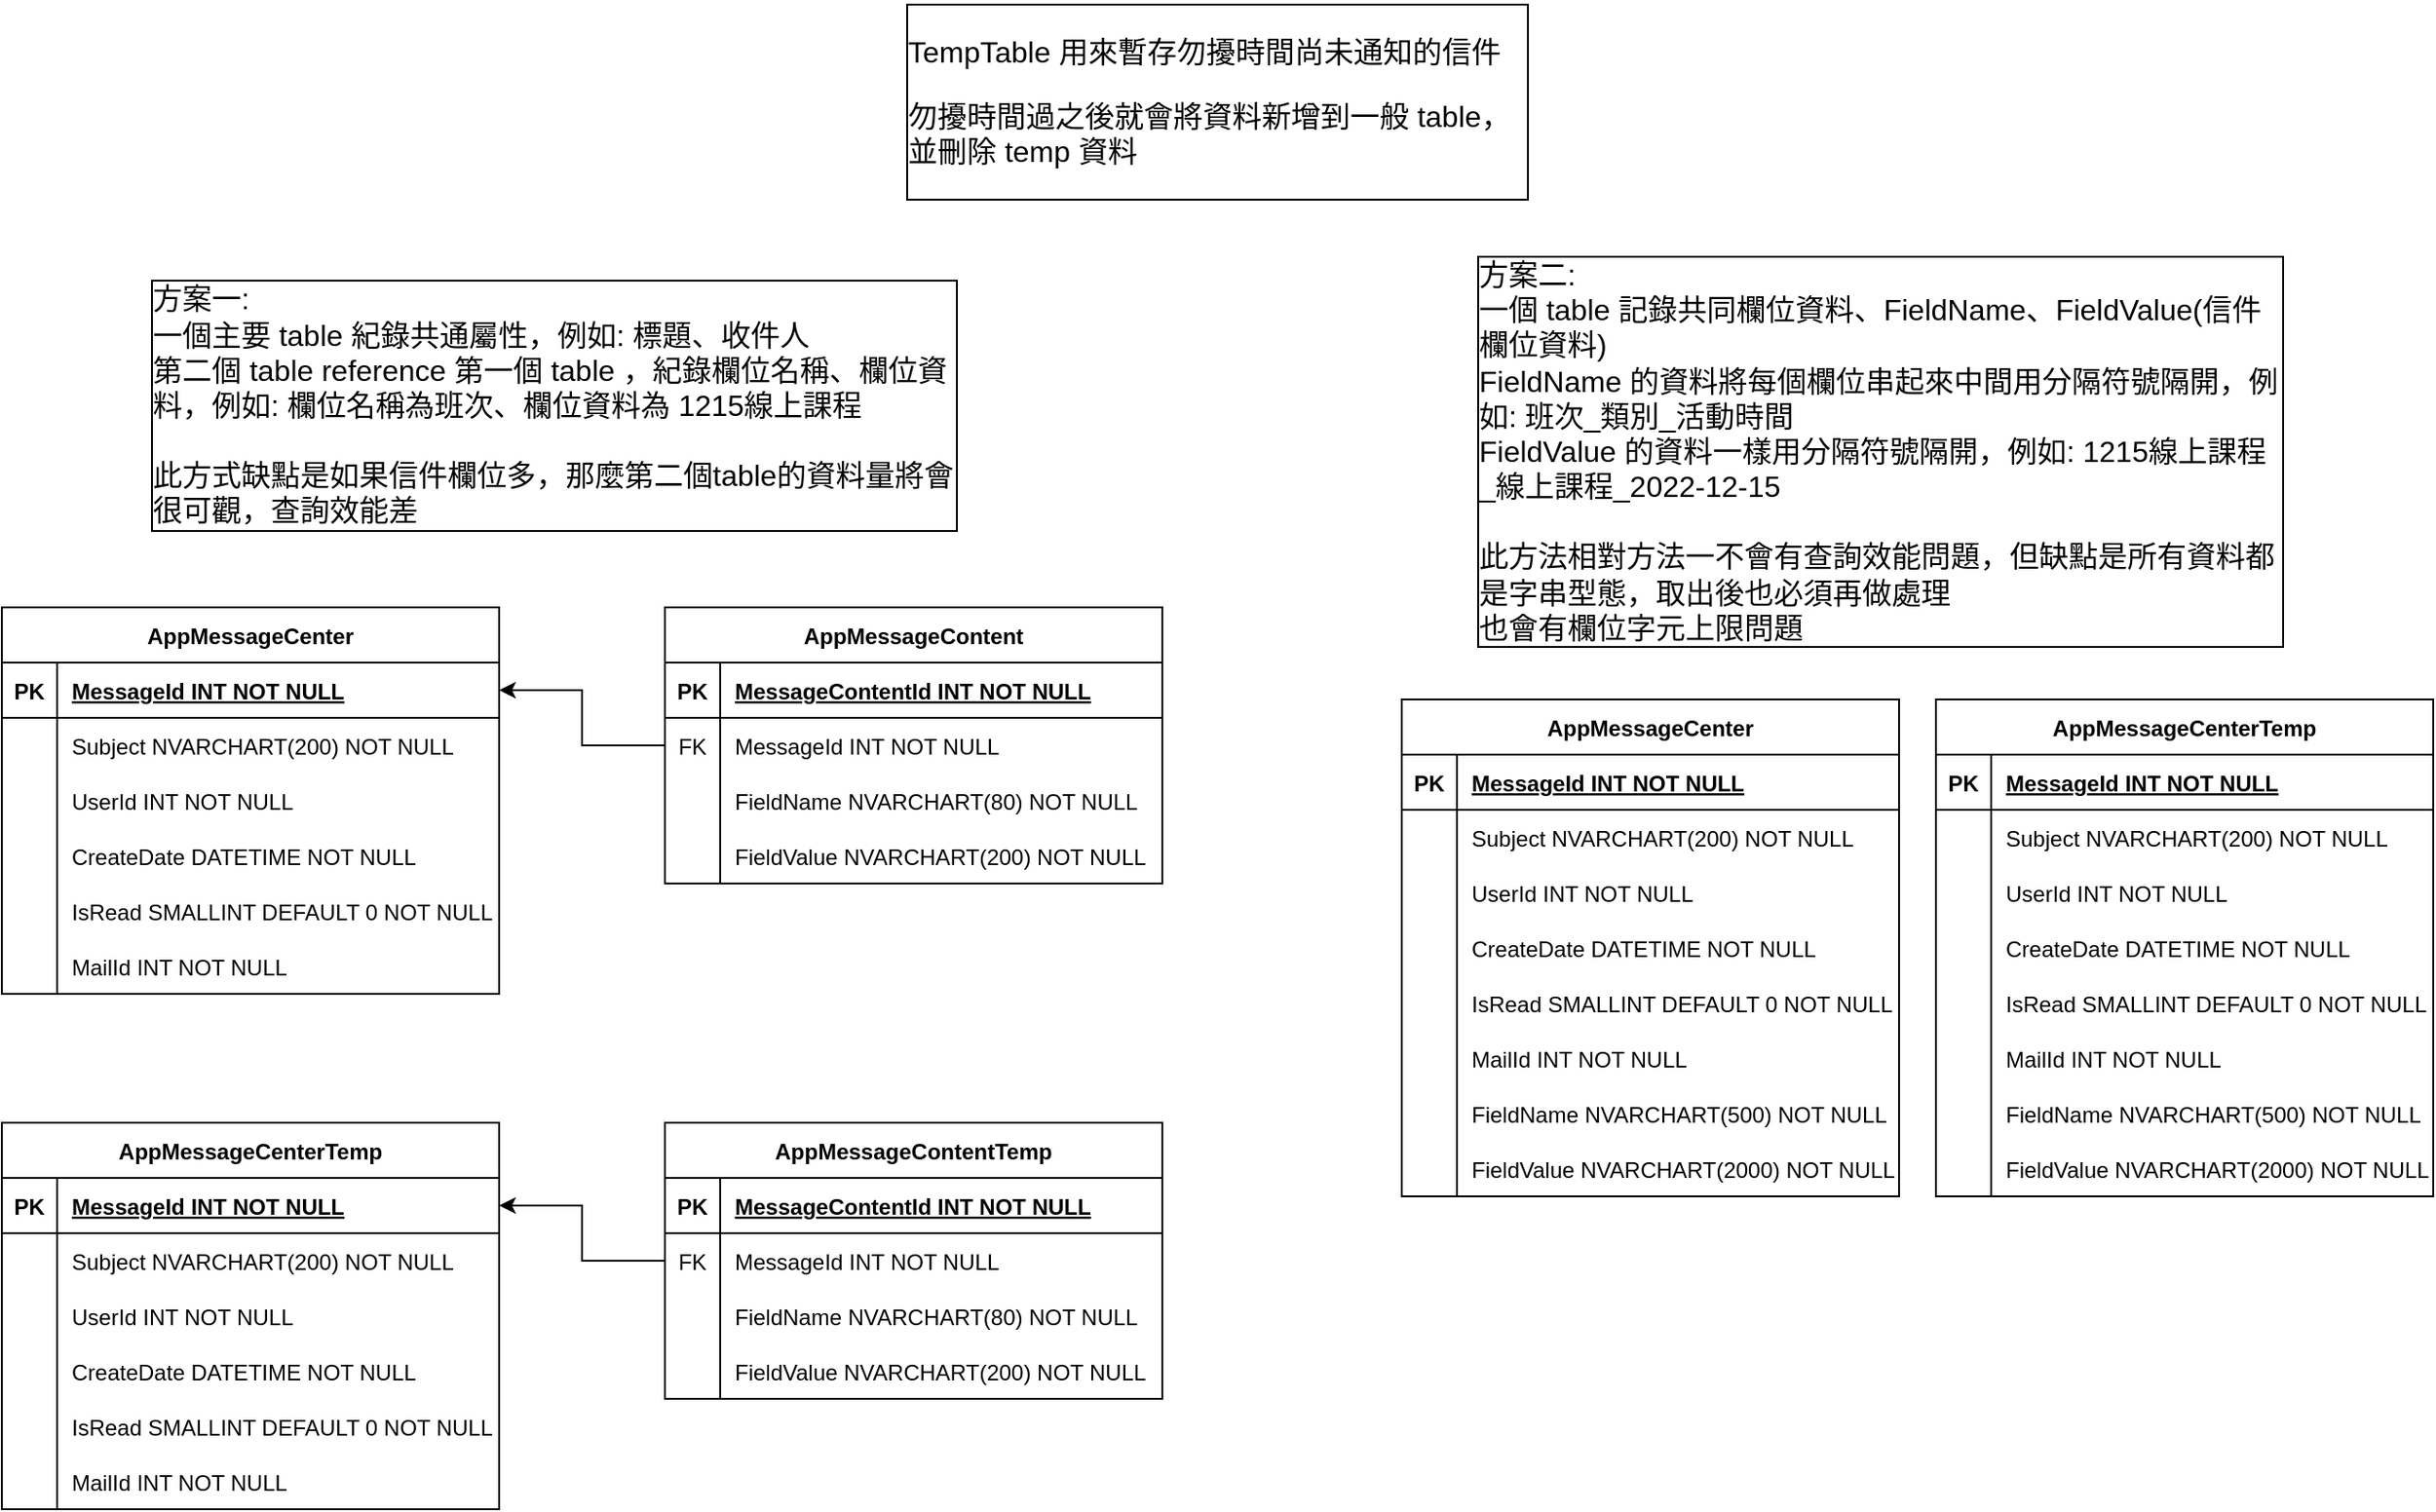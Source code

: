 <mxfile version="20.7.2" type="github">
  <diagram name="Page-1" id="b520641d-4fe3-3701-9064-5fc419738815">
    <mxGraphModel dx="2534" dy="1606" grid="1" gridSize="10" guides="1" tooltips="1" connect="1" arrows="1" fold="1" page="1" pageScale="1" pageWidth="1100" pageHeight="850" background="none" math="0" shadow="0">
      <root>
        <mxCell id="0" />
        <mxCell id="1" parent="0" />
        <mxCell id="dqPTqM8q4xiV5VWM0C39-1" value="AppMessageCenter" style="shape=table;startSize=30;container=1;collapsible=1;childLayout=tableLayout;fixedRows=1;rowLines=0;fontStyle=1;align=center;resizeLast=1;swimlaneLine=1;labelBackgroundColor=default;" vertex="1" parent="1">
          <mxGeometry x="-160" y="220" width="270" height="210" as="geometry">
            <mxRectangle x="120" y="80" width="70" height="30" as="alternateBounds" />
          </mxGeometry>
        </mxCell>
        <mxCell id="dqPTqM8q4xiV5VWM0C39-2" value="" style="shape=tableRow;horizontal=0;startSize=0;swimlaneHead=0;swimlaneBody=0;fillColor=none;collapsible=0;dropTarget=0;points=[[0,0.5],[1,0.5]];portConstraint=eastwest;top=0;left=0;right=0;bottom=1;" vertex="1" parent="dqPTqM8q4xiV5VWM0C39-1">
          <mxGeometry y="30" width="270" height="30" as="geometry" />
        </mxCell>
        <mxCell id="dqPTqM8q4xiV5VWM0C39-3" value="PK" style="shape=partialRectangle;connectable=0;fillColor=none;top=0;left=0;bottom=0;right=0;fontStyle=1;overflow=hidden;" vertex="1" parent="dqPTqM8q4xiV5VWM0C39-2">
          <mxGeometry width="30" height="30" as="geometry">
            <mxRectangle width="30" height="30" as="alternateBounds" />
          </mxGeometry>
        </mxCell>
        <mxCell id="dqPTqM8q4xiV5VWM0C39-4" value="MessageId INT NOT NULL" style="shape=partialRectangle;connectable=0;fillColor=none;top=0;left=0;bottom=0;right=0;align=left;spacingLeft=6;fontStyle=5;overflow=hidden;labelBackgroundColor=none;" vertex="1" parent="dqPTqM8q4xiV5VWM0C39-2">
          <mxGeometry x="30" width="240" height="30" as="geometry">
            <mxRectangle width="240" height="30" as="alternateBounds" />
          </mxGeometry>
        </mxCell>
        <mxCell id="dqPTqM8q4xiV5VWM0C39-5" value="" style="shape=tableRow;horizontal=0;startSize=0;swimlaneHead=0;swimlaneBody=0;fillColor=none;collapsible=0;dropTarget=0;points=[[0,0.5],[1,0.5]];portConstraint=eastwest;top=0;left=0;right=0;bottom=0;" vertex="1" parent="dqPTqM8q4xiV5VWM0C39-1">
          <mxGeometry y="60" width="270" height="30" as="geometry" />
        </mxCell>
        <mxCell id="dqPTqM8q4xiV5VWM0C39-6" value="" style="shape=partialRectangle;connectable=0;fillColor=none;top=0;left=0;bottom=0;right=0;editable=1;overflow=hidden;" vertex="1" parent="dqPTqM8q4xiV5VWM0C39-5">
          <mxGeometry width="30" height="30" as="geometry">
            <mxRectangle width="30" height="30" as="alternateBounds" />
          </mxGeometry>
        </mxCell>
        <mxCell id="dqPTqM8q4xiV5VWM0C39-7" value="Subject NVARCHART(200) NOT NULL" style="shape=partialRectangle;connectable=0;fillColor=none;top=0;left=0;bottom=0;right=0;align=left;spacingLeft=6;overflow=hidden;" vertex="1" parent="dqPTqM8q4xiV5VWM0C39-5">
          <mxGeometry x="30" width="240" height="30" as="geometry">
            <mxRectangle width="240" height="30" as="alternateBounds" />
          </mxGeometry>
        </mxCell>
        <mxCell id="dqPTqM8q4xiV5VWM0C39-36" value="" style="shape=tableRow;horizontal=0;startSize=0;swimlaneHead=0;swimlaneBody=0;fillColor=none;collapsible=0;dropTarget=0;points=[[0,0.5],[1,0.5]];portConstraint=eastwest;top=0;left=0;right=0;bottom=0;strokeColor=default;" vertex="1" parent="dqPTqM8q4xiV5VWM0C39-1">
          <mxGeometry y="90" width="270" height="30" as="geometry" />
        </mxCell>
        <mxCell id="dqPTqM8q4xiV5VWM0C39-37" value="" style="shape=partialRectangle;connectable=0;fillColor=none;top=0;left=0;bottom=0;right=0;editable=1;overflow=hidden;strokeColor=default;" vertex="1" parent="dqPTqM8q4xiV5VWM0C39-36">
          <mxGeometry width="30" height="30" as="geometry">
            <mxRectangle width="30" height="30" as="alternateBounds" />
          </mxGeometry>
        </mxCell>
        <mxCell id="dqPTqM8q4xiV5VWM0C39-38" value="UserId INT NOT NULL" style="shape=partialRectangle;connectable=0;fillColor=none;top=0;left=0;bottom=0;right=0;align=left;spacingLeft=6;overflow=hidden;strokeColor=default;" vertex="1" parent="dqPTqM8q4xiV5VWM0C39-36">
          <mxGeometry x="30" width="240" height="30" as="geometry">
            <mxRectangle width="240" height="30" as="alternateBounds" />
          </mxGeometry>
        </mxCell>
        <mxCell id="dqPTqM8q4xiV5VWM0C39-8" value="" style="shape=tableRow;horizontal=0;startSize=0;swimlaneHead=0;swimlaneBody=0;fillColor=none;collapsible=0;dropTarget=0;points=[[0,0.5],[1,0.5]];portConstraint=eastwest;top=0;left=0;right=0;bottom=0;" vertex="1" parent="dqPTqM8q4xiV5VWM0C39-1">
          <mxGeometry y="120" width="270" height="30" as="geometry" />
        </mxCell>
        <mxCell id="dqPTqM8q4xiV5VWM0C39-9" value="" style="shape=partialRectangle;connectable=0;fillColor=none;top=0;left=0;bottom=0;right=0;editable=1;overflow=hidden;" vertex="1" parent="dqPTqM8q4xiV5VWM0C39-8">
          <mxGeometry width="30" height="30" as="geometry">
            <mxRectangle width="30" height="30" as="alternateBounds" />
          </mxGeometry>
        </mxCell>
        <mxCell id="dqPTqM8q4xiV5VWM0C39-10" value="CreateDate DATETIME NOT NULL" style="shape=partialRectangle;connectable=0;fillColor=none;top=0;left=0;bottom=0;right=0;align=left;spacingLeft=6;overflow=hidden;" vertex="1" parent="dqPTqM8q4xiV5VWM0C39-8">
          <mxGeometry x="30" width="240" height="30" as="geometry">
            <mxRectangle width="240" height="30" as="alternateBounds" />
          </mxGeometry>
        </mxCell>
        <mxCell id="dqPTqM8q4xiV5VWM0C39-11" value="" style="shape=tableRow;horizontal=0;startSize=0;swimlaneHead=0;swimlaneBody=0;fillColor=none;collapsible=0;dropTarget=0;points=[[0,0.5],[1,0.5]];portConstraint=eastwest;top=0;left=0;right=0;bottom=0;" vertex="1" parent="dqPTqM8q4xiV5VWM0C39-1">
          <mxGeometry y="150" width="270" height="30" as="geometry" />
        </mxCell>
        <mxCell id="dqPTqM8q4xiV5VWM0C39-12" value="" style="shape=partialRectangle;connectable=0;fillColor=none;top=0;left=0;bottom=0;right=0;editable=1;overflow=hidden;" vertex="1" parent="dqPTqM8q4xiV5VWM0C39-11">
          <mxGeometry width="30" height="30" as="geometry">
            <mxRectangle width="30" height="30" as="alternateBounds" />
          </mxGeometry>
        </mxCell>
        <mxCell id="dqPTqM8q4xiV5VWM0C39-13" value="IsRead SMALLINT DEFAULT 0 NOT NULL" style="shape=partialRectangle;connectable=0;fillColor=none;top=0;left=0;bottom=0;right=0;align=left;spacingLeft=6;overflow=hidden;strokeColor=default;" vertex="1" parent="dqPTqM8q4xiV5VWM0C39-11">
          <mxGeometry x="30" width="240" height="30" as="geometry">
            <mxRectangle width="240" height="30" as="alternateBounds" />
          </mxGeometry>
        </mxCell>
        <mxCell id="dqPTqM8q4xiV5VWM0C39-52" value="" style="shape=tableRow;horizontal=0;startSize=0;swimlaneHead=0;swimlaneBody=0;fillColor=none;collapsible=0;dropTarget=0;points=[[0,0.5],[1,0.5]];portConstraint=eastwest;top=0;left=0;right=0;bottom=0;strokeColor=default;" vertex="1" parent="dqPTqM8q4xiV5VWM0C39-1">
          <mxGeometry y="180" width="270" height="30" as="geometry" />
        </mxCell>
        <mxCell id="dqPTqM8q4xiV5VWM0C39-53" value="" style="shape=partialRectangle;connectable=0;fillColor=none;top=0;left=0;bottom=0;right=0;editable=1;overflow=hidden;strokeColor=default;" vertex="1" parent="dqPTqM8q4xiV5VWM0C39-52">
          <mxGeometry width="30" height="30" as="geometry">
            <mxRectangle width="30" height="30" as="alternateBounds" />
          </mxGeometry>
        </mxCell>
        <mxCell id="dqPTqM8q4xiV5VWM0C39-54" value="MailId INT NOT NULL" style="shape=partialRectangle;connectable=0;fillColor=none;top=0;left=0;bottom=0;right=0;align=left;spacingLeft=6;overflow=hidden;strokeColor=default;" vertex="1" parent="dqPTqM8q4xiV5VWM0C39-52">
          <mxGeometry x="30" width="240" height="30" as="geometry">
            <mxRectangle width="240" height="30" as="alternateBounds" />
          </mxGeometry>
        </mxCell>
        <mxCell id="dqPTqM8q4xiV5VWM0C39-14" value="AppMessageContent" style="shape=table;startSize=30;container=1;collapsible=1;childLayout=tableLayout;fixedRows=1;rowLines=0;fontStyle=1;align=center;resizeLast=1;" vertex="1" parent="1">
          <mxGeometry x="200" y="220" width="270" height="150" as="geometry">
            <mxRectangle x="120" y="80" width="70" height="30" as="alternateBounds" />
          </mxGeometry>
        </mxCell>
        <mxCell id="dqPTqM8q4xiV5VWM0C39-15" value="" style="shape=tableRow;horizontal=0;startSize=0;swimlaneHead=0;swimlaneBody=0;fillColor=none;collapsible=0;dropTarget=0;points=[[0,0.5],[1,0.5]];portConstraint=eastwest;top=0;left=0;right=0;bottom=1;" vertex="1" parent="dqPTqM8q4xiV5VWM0C39-14">
          <mxGeometry y="30" width="270" height="30" as="geometry" />
        </mxCell>
        <mxCell id="dqPTqM8q4xiV5VWM0C39-16" value="PK" style="shape=partialRectangle;connectable=0;fillColor=none;top=0;left=0;bottom=0;right=0;fontStyle=1;overflow=hidden;" vertex="1" parent="dqPTqM8q4xiV5VWM0C39-15">
          <mxGeometry width="30" height="30" as="geometry">
            <mxRectangle width="30" height="30" as="alternateBounds" />
          </mxGeometry>
        </mxCell>
        <mxCell id="dqPTqM8q4xiV5VWM0C39-17" value="MessageContentId INT NOT NULL" style="shape=partialRectangle;connectable=0;fillColor=none;top=0;left=0;bottom=0;right=0;align=left;spacingLeft=6;fontStyle=5;overflow=hidden;" vertex="1" parent="dqPTqM8q4xiV5VWM0C39-15">
          <mxGeometry x="30" width="240" height="30" as="geometry">
            <mxRectangle width="240" height="30" as="alternateBounds" />
          </mxGeometry>
        </mxCell>
        <mxCell id="dqPTqM8q4xiV5VWM0C39-18" value="" style="shape=tableRow;horizontal=0;startSize=0;swimlaneHead=0;swimlaneBody=0;fillColor=none;collapsible=0;dropTarget=0;points=[[0,0.5],[1,0.5]];portConstraint=eastwest;top=0;left=0;right=0;bottom=0;" vertex="1" parent="dqPTqM8q4xiV5VWM0C39-14">
          <mxGeometry y="60" width="270" height="30" as="geometry" />
        </mxCell>
        <mxCell id="dqPTqM8q4xiV5VWM0C39-19" value="FK" style="shape=partialRectangle;connectable=0;fillColor=none;top=0;left=0;bottom=0;right=0;editable=1;overflow=hidden;" vertex="1" parent="dqPTqM8q4xiV5VWM0C39-18">
          <mxGeometry width="30" height="30" as="geometry">
            <mxRectangle width="30" height="30" as="alternateBounds" />
          </mxGeometry>
        </mxCell>
        <mxCell id="dqPTqM8q4xiV5VWM0C39-20" value="MessageId INT NOT NULL" style="shape=partialRectangle;connectable=0;fillColor=none;top=0;left=0;bottom=0;right=0;align=left;spacingLeft=6;overflow=hidden;" vertex="1" parent="dqPTqM8q4xiV5VWM0C39-18">
          <mxGeometry x="30" width="240" height="30" as="geometry">
            <mxRectangle width="240" height="30" as="alternateBounds" />
          </mxGeometry>
        </mxCell>
        <mxCell id="dqPTqM8q4xiV5VWM0C39-21" value="" style="shape=tableRow;horizontal=0;startSize=0;swimlaneHead=0;swimlaneBody=0;fillColor=none;collapsible=0;dropTarget=0;points=[[0,0.5],[1,0.5]];portConstraint=eastwest;top=0;left=0;right=0;bottom=0;" vertex="1" parent="dqPTqM8q4xiV5VWM0C39-14">
          <mxGeometry y="90" width="270" height="30" as="geometry" />
        </mxCell>
        <mxCell id="dqPTqM8q4xiV5VWM0C39-22" value="" style="shape=partialRectangle;connectable=0;fillColor=none;top=0;left=0;bottom=0;right=0;editable=1;overflow=hidden;" vertex="1" parent="dqPTqM8q4xiV5VWM0C39-21">
          <mxGeometry width="30" height="30" as="geometry">
            <mxRectangle width="30" height="30" as="alternateBounds" />
          </mxGeometry>
        </mxCell>
        <mxCell id="dqPTqM8q4xiV5VWM0C39-23" value="FieldName NVARCHART(80) NOT NULL" style="shape=partialRectangle;connectable=0;fillColor=none;top=0;left=0;bottom=0;right=0;align=left;spacingLeft=6;overflow=hidden;" vertex="1" parent="dqPTqM8q4xiV5VWM0C39-21">
          <mxGeometry x="30" width="240" height="30" as="geometry">
            <mxRectangle width="240" height="30" as="alternateBounds" />
          </mxGeometry>
        </mxCell>
        <mxCell id="dqPTqM8q4xiV5VWM0C39-24" value="" style="shape=tableRow;horizontal=0;startSize=0;swimlaneHead=0;swimlaneBody=0;fillColor=none;collapsible=0;dropTarget=0;points=[[0,0.5],[1,0.5]];portConstraint=eastwest;top=0;left=0;right=0;bottom=0;" vertex="1" parent="dqPTqM8q4xiV5VWM0C39-14">
          <mxGeometry y="120" width="270" height="30" as="geometry" />
        </mxCell>
        <mxCell id="dqPTqM8q4xiV5VWM0C39-25" value="" style="shape=partialRectangle;connectable=0;fillColor=none;top=0;left=0;bottom=0;right=0;editable=1;overflow=hidden;" vertex="1" parent="dqPTqM8q4xiV5VWM0C39-24">
          <mxGeometry width="30" height="30" as="geometry">
            <mxRectangle width="30" height="30" as="alternateBounds" />
          </mxGeometry>
        </mxCell>
        <mxCell id="dqPTqM8q4xiV5VWM0C39-26" value="FieldValue NVARCHART(200) NOT NULL" style="shape=partialRectangle;connectable=0;fillColor=none;top=0;left=0;bottom=0;right=0;align=left;spacingLeft=6;overflow=hidden;" vertex="1" parent="dqPTqM8q4xiV5VWM0C39-24">
          <mxGeometry x="30" width="240" height="30" as="geometry">
            <mxRectangle width="240" height="30" as="alternateBounds" />
          </mxGeometry>
        </mxCell>
        <mxCell id="dqPTqM8q4xiV5VWM0C39-43" style="edgeStyle=orthogonalEdgeStyle;rounded=0;orthogonalLoop=1;jettySize=auto;html=1;exitX=0;exitY=0.5;exitDx=0;exitDy=0;entryX=1;entryY=0.5;entryDx=0;entryDy=0;" edge="1" parent="1" source="dqPTqM8q4xiV5VWM0C39-18" target="dqPTqM8q4xiV5VWM0C39-2">
          <mxGeometry relative="1" as="geometry" />
        </mxCell>
        <mxCell id="dqPTqM8q4xiV5VWM0C39-55" value="&lt;div style=&quot;text-align: left;&quot;&gt;&lt;span style=&quot;font-size: 16px;&quot;&gt;方案一:&amp;nbsp;&lt;/span&gt;&lt;/div&gt;&lt;font style=&quot;font-size: 16px;&quot;&gt;&lt;div style=&quot;text-align: left;&quot;&gt;&lt;span style=&quot;&quot;&gt;一個主要 table 紀錄共通屬性，例如: 標題、收件人&lt;/span&gt;&lt;/div&gt;&lt;div style=&quot;text-align: left;&quot;&gt;&lt;span style=&quot;&quot;&gt;第二個 table reference 第一個 table ，紀錄欄位名稱、欄位資料，例如: 欄位名稱為班次、欄位資料為 1215線上課程&lt;br&gt;&lt;br&gt;&lt;/span&gt;&lt;/div&gt;&lt;div style=&quot;text-align: left;&quot;&gt;&lt;span style=&quot;&quot;&gt;此方式缺點是如果信件欄位多，那麼第二個table的資料量將會很可觀，查詢效能差&lt;br&gt;&lt;/span&gt;&lt;/div&gt;&lt;/font&gt;" style="text;html=1;strokeColor=none;fillColor=none;align=center;verticalAlign=middle;whiteSpace=wrap;rounded=0;labelBackgroundColor=default;labelBorderColor=default;spacingLeft=0;" vertex="1" parent="1">
          <mxGeometry x="-80" y="40" width="440" height="140" as="geometry" />
        </mxCell>
        <mxCell id="dqPTqM8q4xiV5VWM0C39-56" value="&lt;div style=&quot;text-align: left;&quot;&gt;&lt;span style=&quot;font-size: 16px;&quot;&gt;方案二:&amp;nbsp;&lt;/span&gt;&lt;/div&gt;&lt;font style=&quot;font-size: 16px;&quot;&gt;&lt;div style=&quot;text-align: left;&quot;&gt;&lt;span style=&quot;&quot;&gt;一個 table 記錄共同欄位資料、FieldName、&lt;/span&gt;FieldValue&lt;span style=&quot;&quot;&gt;(信件欄位資料)&lt;br&gt;&lt;/span&gt;&lt;/div&gt;&lt;div style=&quot;text-align: left;&quot;&gt;FieldName 的資料將每個欄位串起來中間用分隔符號隔開，例如: 班次_類別_活動時間&lt;/div&gt;&lt;div style=&quot;text-align: left;&quot;&gt;FieldValue 的資料一樣用分隔符號隔開，例如: 1215線上課程_線上課程_2022-12-15&lt;br&gt;&lt;/div&gt;&lt;div style=&quot;text-align: left;&quot;&gt;&lt;br&gt;此方法相對方法一不會有查詢效能問題，但缺點是所有資料都是字串型態，取出後也必須再做處理&lt;br&gt;也會有欄位字元上限問題&lt;/div&gt;&lt;/font&gt;" style="text;html=1;strokeColor=none;fillColor=none;align=center;verticalAlign=middle;whiteSpace=wrap;rounded=0;labelBackgroundColor=default;labelBorderColor=default;spacingLeft=0;" vertex="1" parent="1">
          <mxGeometry x="640" y="40" width="440" height="190" as="geometry" />
        </mxCell>
        <mxCell id="dqPTqM8q4xiV5VWM0C39-143" value="&lt;div style=&quot;text-align: left; font-size: 16px;&quot;&gt;&lt;p&gt;TempTable 用來暫存勿擾時間尚未通知的信件&lt;/p&gt;&lt;p&gt;勿擾時間過之後就會將資料新增到一般 table，並刪除 temp 資料&lt;/p&gt;&lt;/div&gt;" style="text;html=1;strokeColor=none;fillColor=none;align=center;verticalAlign=middle;whiteSpace=wrap;rounded=0;labelBackgroundColor=default;labelBorderColor=default;spacingLeft=0;" vertex="1" parent="1">
          <mxGeometry x="330" y="-110" width="340" height="110" as="geometry" />
        </mxCell>
        <mxCell id="dqPTqM8q4xiV5VWM0C39-202" value="AppMessageCenterTemp" style="shape=table;startSize=30;container=1;collapsible=1;childLayout=tableLayout;fixedRows=1;rowLines=0;fontStyle=1;align=center;resizeLast=1;swimlaneLine=1;labelBackgroundColor=default;" vertex="1" parent="1">
          <mxGeometry x="-160" y="500" width="270" height="210" as="geometry">
            <mxRectangle x="120" y="80" width="70" height="30" as="alternateBounds" />
          </mxGeometry>
        </mxCell>
        <mxCell id="dqPTqM8q4xiV5VWM0C39-203" value="" style="shape=tableRow;horizontal=0;startSize=0;swimlaneHead=0;swimlaneBody=0;fillColor=none;collapsible=0;dropTarget=0;points=[[0,0.5],[1,0.5]];portConstraint=eastwest;top=0;left=0;right=0;bottom=1;" vertex="1" parent="dqPTqM8q4xiV5VWM0C39-202">
          <mxGeometry y="30" width="270" height="30" as="geometry" />
        </mxCell>
        <mxCell id="dqPTqM8q4xiV5VWM0C39-204" value="PK" style="shape=partialRectangle;connectable=0;fillColor=none;top=0;left=0;bottom=0;right=0;fontStyle=1;overflow=hidden;" vertex="1" parent="dqPTqM8q4xiV5VWM0C39-203">
          <mxGeometry width="30" height="30" as="geometry">
            <mxRectangle width="30" height="30" as="alternateBounds" />
          </mxGeometry>
        </mxCell>
        <mxCell id="dqPTqM8q4xiV5VWM0C39-205" value="MessageId INT NOT NULL" style="shape=partialRectangle;connectable=0;fillColor=none;top=0;left=0;bottom=0;right=0;align=left;spacingLeft=6;fontStyle=5;overflow=hidden;labelBackgroundColor=none;" vertex="1" parent="dqPTqM8q4xiV5VWM0C39-203">
          <mxGeometry x="30" width="240" height="30" as="geometry">
            <mxRectangle width="240" height="30" as="alternateBounds" />
          </mxGeometry>
        </mxCell>
        <mxCell id="dqPTqM8q4xiV5VWM0C39-206" value="" style="shape=tableRow;horizontal=0;startSize=0;swimlaneHead=0;swimlaneBody=0;fillColor=none;collapsible=0;dropTarget=0;points=[[0,0.5],[1,0.5]];portConstraint=eastwest;top=0;left=0;right=0;bottom=0;" vertex="1" parent="dqPTqM8q4xiV5VWM0C39-202">
          <mxGeometry y="60" width="270" height="30" as="geometry" />
        </mxCell>
        <mxCell id="dqPTqM8q4xiV5VWM0C39-207" value="" style="shape=partialRectangle;connectable=0;fillColor=none;top=0;left=0;bottom=0;right=0;editable=1;overflow=hidden;" vertex="1" parent="dqPTqM8q4xiV5VWM0C39-206">
          <mxGeometry width="30" height="30" as="geometry">
            <mxRectangle width="30" height="30" as="alternateBounds" />
          </mxGeometry>
        </mxCell>
        <mxCell id="dqPTqM8q4xiV5VWM0C39-208" value="Subject NVARCHART(200) NOT NULL" style="shape=partialRectangle;connectable=0;fillColor=none;top=0;left=0;bottom=0;right=0;align=left;spacingLeft=6;overflow=hidden;" vertex="1" parent="dqPTqM8q4xiV5VWM0C39-206">
          <mxGeometry x="30" width="240" height="30" as="geometry">
            <mxRectangle width="240" height="30" as="alternateBounds" />
          </mxGeometry>
        </mxCell>
        <mxCell id="dqPTqM8q4xiV5VWM0C39-209" value="" style="shape=tableRow;horizontal=0;startSize=0;swimlaneHead=0;swimlaneBody=0;fillColor=none;collapsible=0;dropTarget=0;points=[[0,0.5],[1,0.5]];portConstraint=eastwest;top=0;left=0;right=0;bottom=0;strokeColor=default;" vertex="1" parent="dqPTqM8q4xiV5VWM0C39-202">
          <mxGeometry y="90" width="270" height="30" as="geometry" />
        </mxCell>
        <mxCell id="dqPTqM8q4xiV5VWM0C39-210" value="" style="shape=partialRectangle;connectable=0;fillColor=none;top=0;left=0;bottom=0;right=0;editable=1;overflow=hidden;strokeColor=default;" vertex="1" parent="dqPTqM8q4xiV5VWM0C39-209">
          <mxGeometry width="30" height="30" as="geometry">
            <mxRectangle width="30" height="30" as="alternateBounds" />
          </mxGeometry>
        </mxCell>
        <mxCell id="dqPTqM8q4xiV5VWM0C39-211" value="UserId INT NOT NULL" style="shape=partialRectangle;connectable=0;fillColor=none;top=0;left=0;bottom=0;right=0;align=left;spacingLeft=6;overflow=hidden;strokeColor=default;" vertex="1" parent="dqPTqM8q4xiV5VWM0C39-209">
          <mxGeometry x="30" width="240" height="30" as="geometry">
            <mxRectangle width="240" height="30" as="alternateBounds" />
          </mxGeometry>
        </mxCell>
        <mxCell id="dqPTqM8q4xiV5VWM0C39-212" value="" style="shape=tableRow;horizontal=0;startSize=0;swimlaneHead=0;swimlaneBody=0;fillColor=none;collapsible=0;dropTarget=0;points=[[0,0.5],[1,0.5]];portConstraint=eastwest;top=0;left=0;right=0;bottom=0;" vertex="1" parent="dqPTqM8q4xiV5VWM0C39-202">
          <mxGeometry y="120" width="270" height="30" as="geometry" />
        </mxCell>
        <mxCell id="dqPTqM8q4xiV5VWM0C39-213" value="" style="shape=partialRectangle;connectable=0;fillColor=none;top=0;left=0;bottom=0;right=0;editable=1;overflow=hidden;" vertex="1" parent="dqPTqM8q4xiV5VWM0C39-212">
          <mxGeometry width="30" height="30" as="geometry">
            <mxRectangle width="30" height="30" as="alternateBounds" />
          </mxGeometry>
        </mxCell>
        <mxCell id="dqPTqM8q4xiV5VWM0C39-214" value="CreateDate DATETIME NOT NULL" style="shape=partialRectangle;connectable=0;fillColor=none;top=0;left=0;bottom=0;right=0;align=left;spacingLeft=6;overflow=hidden;" vertex="1" parent="dqPTqM8q4xiV5VWM0C39-212">
          <mxGeometry x="30" width="240" height="30" as="geometry">
            <mxRectangle width="240" height="30" as="alternateBounds" />
          </mxGeometry>
        </mxCell>
        <mxCell id="dqPTqM8q4xiV5VWM0C39-215" value="" style="shape=tableRow;horizontal=0;startSize=0;swimlaneHead=0;swimlaneBody=0;fillColor=none;collapsible=0;dropTarget=0;points=[[0,0.5],[1,0.5]];portConstraint=eastwest;top=0;left=0;right=0;bottom=0;" vertex="1" parent="dqPTqM8q4xiV5VWM0C39-202">
          <mxGeometry y="150" width="270" height="30" as="geometry" />
        </mxCell>
        <mxCell id="dqPTqM8q4xiV5VWM0C39-216" value="" style="shape=partialRectangle;connectable=0;fillColor=none;top=0;left=0;bottom=0;right=0;editable=1;overflow=hidden;" vertex="1" parent="dqPTqM8q4xiV5VWM0C39-215">
          <mxGeometry width="30" height="30" as="geometry">
            <mxRectangle width="30" height="30" as="alternateBounds" />
          </mxGeometry>
        </mxCell>
        <mxCell id="dqPTqM8q4xiV5VWM0C39-217" value="IsRead SMALLINT DEFAULT 0 NOT NULL" style="shape=partialRectangle;connectable=0;fillColor=none;top=0;left=0;bottom=0;right=0;align=left;spacingLeft=6;overflow=hidden;strokeColor=default;" vertex="1" parent="dqPTqM8q4xiV5VWM0C39-215">
          <mxGeometry x="30" width="240" height="30" as="geometry">
            <mxRectangle width="240" height="30" as="alternateBounds" />
          </mxGeometry>
        </mxCell>
        <mxCell id="dqPTqM8q4xiV5VWM0C39-218" value="" style="shape=tableRow;horizontal=0;startSize=0;swimlaneHead=0;swimlaneBody=0;fillColor=none;collapsible=0;dropTarget=0;points=[[0,0.5],[1,0.5]];portConstraint=eastwest;top=0;left=0;right=0;bottom=0;strokeColor=default;" vertex="1" parent="dqPTqM8q4xiV5VWM0C39-202">
          <mxGeometry y="180" width="270" height="30" as="geometry" />
        </mxCell>
        <mxCell id="dqPTqM8q4xiV5VWM0C39-219" value="" style="shape=partialRectangle;connectable=0;fillColor=none;top=0;left=0;bottom=0;right=0;editable=1;overflow=hidden;strokeColor=default;" vertex="1" parent="dqPTqM8q4xiV5VWM0C39-218">
          <mxGeometry width="30" height="30" as="geometry">
            <mxRectangle width="30" height="30" as="alternateBounds" />
          </mxGeometry>
        </mxCell>
        <mxCell id="dqPTqM8q4xiV5VWM0C39-220" value="MailId INT NOT NULL" style="shape=partialRectangle;connectable=0;fillColor=none;top=0;left=0;bottom=0;right=0;align=left;spacingLeft=6;overflow=hidden;strokeColor=default;" vertex="1" parent="dqPTqM8q4xiV5VWM0C39-218">
          <mxGeometry x="30" width="240" height="30" as="geometry">
            <mxRectangle width="240" height="30" as="alternateBounds" />
          </mxGeometry>
        </mxCell>
        <mxCell id="dqPTqM8q4xiV5VWM0C39-221" value="AppMessageContentTemp" style="shape=table;startSize=30;container=1;collapsible=1;childLayout=tableLayout;fixedRows=1;rowLines=0;fontStyle=1;align=center;resizeLast=1;" vertex="1" parent="1">
          <mxGeometry x="200" y="500" width="270" height="150" as="geometry">
            <mxRectangle x="120" y="80" width="70" height="30" as="alternateBounds" />
          </mxGeometry>
        </mxCell>
        <mxCell id="dqPTqM8q4xiV5VWM0C39-222" value="" style="shape=tableRow;horizontal=0;startSize=0;swimlaneHead=0;swimlaneBody=0;fillColor=none;collapsible=0;dropTarget=0;points=[[0,0.5],[1,0.5]];portConstraint=eastwest;top=0;left=0;right=0;bottom=1;" vertex="1" parent="dqPTqM8q4xiV5VWM0C39-221">
          <mxGeometry y="30" width="270" height="30" as="geometry" />
        </mxCell>
        <mxCell id="dqPTqM8q4xiV5VWM0C39-223" value="PK" style="shape=partialRectangle;connectable=0;fillColor=none;top=0;left=0;bottom=0;right=0;fontStyle=1;overflow=hidden;" vertex="1" parent="dqPTqM8q4xiV5VWM0C39-222">
          <mxGeometry width="30" height="30" as="geometry">
            <mxRectangle width="30" height="30" as="alternateBounds" />
          </mxGeometry>
        </mxCell>
        <mxCell id="dqPTqM8q4xiV5VWM0C39-224" value="MessageContentId INT NOT NULL" style="shape=partialRectangle;connectable=0;fillColor=none;top=0;left=0;bottom=0;right=0;align=left;spacingLeft=6;fontStyle=5;overflow=hidden;" vertex="1" parent="dqPTqM8q4xiV5VWM0C39-222">
          <mxGeometry x="30" width="240" height="30" as="geometry">
            <mxRectangle width="240" height="30" as="alternateBounds" />
          </mxGeometry>
        </mxCell>
        <mxCell id="dqPTqM8q4xiV5VWM0C39-225" value="" style="shape=tableRow;horizontal=0;startSize=0;swimlaneHead=0;swimlaneBody=0;fillColor=none;collapsible=0;dropTarget=0;points=[[0,0.5],[1,0.5]];portConstraint=eastwest;top=0;left=0;right=0;bottom=0;" vertex="1" parent="dqPTqM8q4xiV5VWM0C39-221">
          <mxGeometry y="60" width="270" height="30" as="geometry" />
        </mxCell>
        <mxCell id="dqPTqM8q4xiV5VWM0C39-226" value="FK" style="shape=partialRectangle;connectable=0;fillColor=none;top=0;left=0;bottom=0;right=0;editable=1;overflow=hidden;" vertex="1" parent="dqPTqM8q4xiV5VWM0C39-225">
          <mxGeometry width="30" height="30" as="geometry">
            <mxRectangle width="30" height="30" as="alternateBounds" />
          </mxGeometry>
        </mxCell>
        <mxCell id="dqPTqM8q4xiV5VWM0C39-227" value="MessageId INT NOT NULL" style="shape=partialRectangle;connectable=0;fillColor=none;top=0;left=0;bottom=0;right=0;align=left;spacingLeft=6;overflow=hidden;" vertex="1" parent="dqPTqM8q4xiV5VWM0C39-225">
          <mxGeometry x="30" width="240" height="30" as="geometry">
            <mxRectangle width="240" height="30" as="alternateBounds" />
          </mxGeometry>
        </mxCell>
        <mxCell id="dqPTqM8q4xiV5VWM0C39-228" value="" style="shape=tableRow;horizontal=0;startSize=0;swimlaneHead=0;swimlaneBody=0;fillColor=none;collapsible=0;dropTarget=0;points=[[0,0.5],[1,0.5]];portConstraint=eastwest;top=0;left=0;right=0;bottom=0;" vertex="1" parent="dqPTqM8q4xiV5VWM0C39-221">
          <mxGeometry y="90" width="270" height="30" as="geometry" />
        </mxCell>
        <mxCell id="dqPTqM8q4xiV5VWM0C39-229" value="" style="shape=partialRectangle;connectable=0;fillColor=none;top=0;left=0;bottom=0;right=0;editable=1;overflow=hidden;" vertex="1" parent="dqPTqM8q4xiV5VWM0C39-228">
          <mxGeometry width="30" height="30" as="geometry">
            <mxRectangle width="30" height="30" as="alternateBounds" />
          </mxGeometry>
        </mxCell>
        <mxCell id="dqPTqM8q4xiV5VWM0C39-230" value="FieldName NVARCHART(80) NOT NULL" style="shape=partialRectangle;connectable=0;fillColor=none;top=0;left=0;bottom=0;right=0;align=left;spacingLeft=6;overflow=hidden;" vertex="1" parent="dqPTqM8q4xiV5VWM0C39-228">
          <mxGeometry x="30" width="240" height="30" as="geometry">
            <mxRectangle width="240" height="30" as="alternateBounds" />
          </mxGeometry>
        </mxCell>
        <mxCell id="dqPTqM8q4xiV5VWM0C39-231" value="" style="shape=tableRow;horizontal=0;startSize=0;swimlaneHead=0;swimlaneBody=0;fillColor=none;collapsible=0;dropTarget=0;points=[[0,0.5],[1,0.5]];portConstraint=eastwest;top=0;left=0;right=0;bottom=0;" vertex="1" parent="dqPTqM8q4xiV5VWM0C39-221">
          <mxGeometry y="120" width="270" height="30" as="geometry" />
        </mxCell>
        <mxCell id="dqPTqM8q4xiV5VWM0C39-232" value="" style="shape=partialRectangle;connectable=0;fillColor=none;top=0;left=0;bottom=0;right=0;editable=1;overflow=hidden;" vertex="1" parent="dqPTqM8q4xiV5VWM0C39-231">
          <mxGeometry width="30" height="30" as="geometry">
            <mxRectangle width="30" height="30" as="alternateBounds" />
          </mxGeometry>
        </mxCell>
        <mxCell id="dqPTqM8q4xiV5VWM0C39-233" value="FieldValue NVARCHART(200) NOT NULL" style="shape=partialRectangle;connectable=0;fillColor=none;top=0;left=0;bottom=0;right=0;align=left;spacingLeft=6;overflow=hidden;" vertex="1" parent="dqPTqM8q4xiV5VWM0C39-231">
          <mxGeometry x="30" width="240" height="30" as="geometry">
            <mxRectangle width="240" height="30" as="alternateBounds" />
          </mxGeometry>
        </mxCell>
        <mxCell id="dqPTqM8q4xiV5VWM0C39-234" style="edgeStyle=orthogonalEdgeStyle;rounded=0;orthogonalLoop=1;jettySize=auto;html=1;exitX=0;exitY=0.5;exitDx=0;exitDy=0;entryX=1;entryY=0.5;entryDx=0;entryDy=0;" edge="1" parent="1" source="dqPTqM8q4xiV5VWM0C39-225" target="dqPTqM8q4xiV5VWM0C39-203">
          <mxGeometry relative="1" as="geometry" />
        </mxCell>
        <mxCell id="dqPTqM8q4xiV5VWM0C39-235" value="AppMessageCenter" style="shape=table;startSize=30;container=1;collapsible=1;childLayout=tableLayout;fixedRows=1;rowLines=0;fontStyle=1;align=center;resizeLast=1;swimlaneLine=1;labelBackgroundColor=default;" vertex="1" parent="1">
          <mxGeometry x="600" y="270" width="270" height="270" as="geometry">
            <mxRectangle x="120" y="80" width="70" height="30" as="alternateBounds" />
          </mxGeometry>
        </mxCell>
        <mxCell id="dqPTqM8q4xiV5VWM0C39-236" value="" style="shape=tableRow;horizontal=0;startSize=0;swimlaneHead=0;swimlaneBody=0;fillColor=none;collapsible=0;dropTarget=0;points=[[0,0.5],[1,0.5]];portConstraint=eastwest;top=0;left=0;right=0;bottom=1;" vertex="1" parent="dqPTqM8q4xiV5VWM0C39-235">
          <mxGeometry y="30" width="270" height="30" as="geometry" />
        </mxCell>
        <mxCell id="dqPTqM8q4xiV5VWM0C39-237" value="PK" style="shape=partialRectangle;connectable=0;fillColor=none;top=0;left=0;bottom=0;right=0;fontStyle=1;overflow=hidden;" vertex="1" parent="dqPTqM8q4xiV5VWM0C39-236">
          <mxGeometry width="30" height="30" as="geometry">
            <mxRectangle width="30" height="30" as="alternateBounds" />
          </mxGeometry>
        </mxCell>
        <mxCell id="dqPTqM8q4xiV5VWM0C39-238" value="MessageId INT NOT NULL" style="shape=partialRectangle;connectable=0;fillColor=none;top=0;left=0;bottom=0;right=0;align=left;spacingLeft=6;fontStyle=5;overflow=hidden;labelBackgroundColor=none;" vertex="1" parent="dqPTqM8q4xiV5VWM0C39-236">
          <mxGeometry x="30" width="240" height="30" as="geometry">
            <mxRectangle width="240" height="30" as="alternateBounds" />
          </mxGeometry>
        </mxCell>
        <mxCell id="dqPTqM8q4xiV5VWM0C39-239" value="" style="shape=tableRow;horizontal=0;startSize=0;swimlaneHead=0;swimlaneBody=0;fillColor=none;collapsible=0;dropTarget=0;points=[[0,0.5],[1,0.5]];portConstraint=eastwest;top=0;left=0;right=0;bottom=0;" vertex="1" parent="dqPTqM8q4xiV5VWM0C39-235">
          <mxGeometry y="60" width="270" height="30" as="geometry" />
        </mxCell>
        <mxCell id="dqPTqM8q4xiV5VWM0C39-240" value="" style="shape=partialRectangle;connectable=0;fillColor=none;top=0;left=0;bottom=0;right=0;editable=1;overflow=hidden;" vertex="1" parent="dqPTqM8q4xiV5VWM0C39-239">
          <mxGeometry width="30" height="30" as="geometry">
            <mxRectangle width="30" height="30" as="alternateBounds" />
          </mxGeometry>
        </mxCell>
        <mxCell id="dqPTqM8q4xiV5VWM0C39-241" value="Subject NVARCHART(200) NOT NULL" style="shape=partialRectangle;connectable=0;fillColor=none;top=0;left=0;bottom=0;right=0;align=left;spacingLeft=6;overflow=hidden;" vertex="1" parent="dqPTqM8q4xiV5VWM0C39-239">
          <mxGeometry x="30" width="240" height="30" as="geometry">
            <mxRectangle width="240" height="30" as="alternateBounds" />
          </mxGeometry>
        </mxCell>
        <mxCell id="dqPTqM8q4xiV5VWM0C39-242" value="" style="shape=tableRow;horizontal=0;startSize=0;swimlaneHead=0;swimlaneBody=0;fillColor=none;collapsible=0;dropTarget=0;points=[[0,0.5],[1,0.5]];portConstraint=eastwest;top=0;left=0;right=0;bottom=0;strokeColor=default;" vertex="1" parent="dqPTqM8q4xiV5VWM0C39-235">
          <mxGeometry y="90" width="270" height="30" as="geometry" />
        </mxCell>
        <mxCell id="dqPTqM8q4xiV5VWM0C39-243" value="" style="shape=partialRectangle;connectable=0;fillColor=none;top=0;left=0;bottom=0;right=0;editable=1;overflow=hidden;strokeColor=default;" vertex="1" parent="dqPTqM8q4xiV5VWM0C39-242">
          <mxGeometry width="30" height="30" as="geometry">
            <mxRectangle width="30" height="30" as="alternateBounds" />
          </mxGeometry>
        </mxCell>
        <mxCell id="dqPTqM8q4xiV5VWM0C39-244" value="UserId INT NOT NULL" style="shape=partialRectangle;connectable=0;fillColor=none;top=0;left=0;bottom=0;right=0;align=left;spacingLeft=6;overflow=hidden;strokeColor=default;" vertex="1" parent="dqPTqM8q4xiV5VWM0C39-242">
          <mxGeometry x="30" width="240" height="30" as="geometry">
            <mxRectangle width="240" height="30" as="alternateBounds" />
          </mxGeometry>
        </mxCell>
        <mxCell id="dqPTqM8q4xiV5VWM0C39-245" value="" style="shape=tableRow;horizontal=0;startSize=0;swimlaneHead=0;swimlaneBody=0;fillColor=none;collapsible=0;dropTarget=0;points=[[0,0.5],[1,0.5]];portConstraint=eastwest;top=0;left=0;right=0;bottom=0;" vertex="1" parent="dqPTqM8q4xiV5VWM0C39-235">
          <mxGeometry y="120" width="270" height="30" as="geometry" />
        </mxCell>
        <mxCell id="dqPTqM8q4xiV5VWM0C39-246" value="" style="shape=partialRectangle;connectable=0;fillColor=none;top=0;left=0;bottom=0;right=0;editable=1;overflow=hidden;" vertex="1" parent="dqPTqM8q4xiV5VWM0C39-245">
          <mxGeometry width="30" height="30" as="geometry">
            <mxRectangle width="30" height="30" as="alternateBounds" />
          </mxGeometry>
        </mxCell>
        <mxCell id="dqPTqM8q4xiV5VWM0C39-247" value="CreateDate DATETIME NOT NULL" style="shape=partialRectangle;connectable=0;fillColor=none;top=0;left=0;bottom=0;right=0;align=left;spacingLeft=6;overflow=hidden;" vertex="1" parent="dqPTqM8q4xiV5VWM0C39-245">
          <mxGeometry x="30" width="240" height="30" as="geometry">
            <mxRectangle width="240" height="30" as="alternateBounds" />
          </mxGeometry>
        </mxCell>
        <mxCell id="dqPTqM8q4xiV5VWM0C39-248" value="" style="shape=tableRow;horizontal=0;startSize=0;swimlaneHead=0;swimlaneBody=0;fillColor=none;collapsible=0;dropTarget=0;points=[[0,0.5],[1,0.5]];portConstraint=eastwest;top=0;left=0;right=0;bottom=0;" vertex="1" parent="dqPTqM8q4xiV5VWM0C39-235">
          <mxGeometry y="150" width="270" height="30" as="geometry" />
        </mxCell>
        <mxCell id="dqPTqM8q4xiV5VWM0C39-249" value="" style="shape=partialRectangle;connectable=0;fillColor=none;top=0;left=0;bottom=0;right=0;editable=1;overflow=hidden;" vertex="1" parent="dqPTqM8q4xiV5VWM0C39-248">
          <mxGeometry width="30" height="30" as="geometry">
            <mxRectangle width="30" height="30" as="alternateBounds" />
          </mxGeometry>
        </mxCell>
        <mxCell id="dqPTqM8q4xiV5VWM0C39-250" value="IsRead SMALLINT DEFAULT 0 NOT NULL" style="shape=partialRectangle;connectable=0;fillColor=none;top=0;left=0;bottom=0;right=0;align=left;spacingLeft=6;overflow=hidden;strokeColor=default;" vertex="1" parent="dqPTqM8q4xiV5VWM0C39-248">
          <mxGeometry x="30" width="240" height="30" as="geometry">
            <mxRectangle width="240" height="30" as="alternateBounds" />
          </mxGeometry>
        </mxCell>
        <mxCell id="dqPTqM8q4xiV5VWM0C39-251" value="" style="shape=tableRow;horizontal=0;startSize=0;swimlaneHead=0;swimlaneBody=0;fillColor=none;collapsible=0;dropTarget=0;points=[[0,0.5],[1,0.5]];portConstraint=eastwest;top=0;left=0;right=0;bottom=0;strokeColor=default;" vertex="1" parent="dqPTqM8q4xiV5VWM0C39-235">
          <mxGeometry y="180" width="270" height="30" as="geometry" />
        </mxCell>
        <mxCell id="dqPTqM8q4xiV5VWM0C39-252" value="" style="shape=partialRectangle;connectable=0;fillColor=none;top=0;left=0;bottom=0;right=0;editable=1;overflow=hidden;strokeColor=default;" vertex="1" parent="dqPTqM8q4xiV5VWM0C39-251">
          <mxGeometry width="30" height="30" as="geometry">
            <mxRectangle width="30" height="30" as="alternateBounds" />
          </mxGeometry>
        </mxCell>
        <mxCell id="dqPTqM8q4xiV5VWM0C39-253" value="MailId INT NOT NULL" style="shape=partialRectangle;connectable=0;fillColor=none;top=0;left=0;bottom=0;right=0;align=left;spacingLeft=6;overflow=hidden;strokeColor=default;" vertex="1" parent="dqPTqM8q4xiV5VWM0C39-251">
          <mxGeometry x="30" width="240" height="30" as="geometry">
            <mxRectangle width="240" height="30" as="alternateBounds" />
          </mxGeometry>
        </mxCell>
        <mxCell id="dqPTqM8q4xiV5VWM0C39-257" value="" style="shape=tableRow;horizontal=0;startSize=0;swimlaneHead=0;swimlaneBody=0;fillColor=none;collapsible=0;dropTarget=0;points=[[0,0.5],[1,0.5]];portConstraint=eastwest;top=0;left=0;right=0;bottom=0;labelBackgroundColor=none;labelBorderColor=none;strokeColor=default;fontSize=16;" vertex="1" parent="dqPTqM8q4xiV5VWM0C39-235">
          <mxGeometry y="210" width="270" height="30" as="geometry" />
        </mxCell>
        <mxCell id="dqPTqM8q4xiV5VWM0C39-258" value="" style="shape=partialRectangle;connectable=0;fillColor=none;top=0;left=0;bottom=0;right=0;editable=1;overflow=hidden;labelBackgroundColor=none;labelBorderColor=none;strokeColor=default;fontSize=16;" vertex="1" parent="dqPTqM8q4xiV5VWM0C39-257">
          <mxGeometry width="30" height="30" as="geometry">
            <mxRectangle width="30" height="30" as="alternateBounds" />
          </mxGeometry>
        </mxCell>
        <mxCell id="dqPTqM8q4xiV5VWM0C39-259" value="FieldName NVARCHART(500) NOT NULL" style="shape=partialRectangle;connectable=0;fillColor=none;top=0;left=0;bottom=0;right=0;align=left;spacingLeft=6;overflow=hidden;labelBackgroundColor=none;labelBorderColor=none;strokeColor=default;fontSize=12;" vertex="1" parent="dqPTqM8q4xiV5VWM0C39-257">
          <mxGeometry x="30" width="240" height="30" as="geometry">
            <mxRectangle width="240" height="30" as="alternateBounds" />
          </mxGeometry>
        </mxCell>
        <mxCell id="dqPTqM8q4xiV5VWM0C39-260" value="" style="shape=tableRow;horizontal=0;startSize=0;swimlaneHead=0;swimlaneBody=0;fillColor=none;collapsible=0;dropTarget=0;points=[[0,0.5],[1,0.5]];portConstraint=eastwest;top=0;left=0;right=0;bottom=0;labelBackgroundColor=none;labelBorderColor=none;strokeColor=default;fontSize=16;" vertex="1" parent="dqPTqM8q4xiV5VWM0C39-235">
          <mxGeometry y="240" width="270" height="30" as="geometry" />
        </mxCell>
        <mxCell id="dqPTqM8q4xiV5VWM0C39-261" value="" style="shape=partialRectangle;connectable=0;fillColor=none;top=0;left=0;bottom=0;right=0;editable=1;overflow=hidden;labelBackgroundColor=none;labelBorderColor=none;strokeColor=default;fontSize=16;" vertex="1" parent="dqPTqM8q4xiV5VWM0C39-260">
          <mxGeometry width="30" height="30" as="geometry">
            <mxRectangle width="30" height="30" as="alternateBounds" />
          </mxGeometry>
        </mxCell>
        <mxCell id="dqPTqM8q4xiV5VWM0C39-262" value="FieldValue NVARCHART(2000) NOT NULL" style="shape=partialRectangle;connectable=0;fillColor=none;top=0;left=0;bottom=0;right=0;align=left;spacingLeft=6;overflow=hidden;labelBackgroundColor=none;labelBorderColor=none;strokeColor=default;fontSize=12;" vertex="1" parent="dqPTqM8q4xiV5VWM0C39-260">
          <mxGeometry x="30" width="240" height="30" as="geometry">
            <mxRectangle width="240" height="30" as="alternateBounds" />
          </mxGeometry>
        </mxCell>
        <mxCell id="dqPTqM8q4xiV5VWM0C39-263" value="AppMessageCenterTemp" style="shape=table;startSize=30;container=1;collapsible=1;childLayout=tableLayout;fixedRows=1;rowLines=0;fontStyle=1;align=center;resizeLast=1;swimlaneLine=1;labelBackgroundColor=default;" vertex="1" parent="1">
          <mxGeometry x="890" y="270" width="270" height="270" as="geometry">
            <mxRectangle x="120" y="80" width="70" height="30" as="alternateBounds" />
          </mxGeometry>
        </mxCell>
        <mxCell id="dqPTqM8q4xiV5VWM0C39-264" value="" style="shape=tableRow;horizontal=0;startSize=0;swimlaneHead=0;swimlaneBody=0;fillColor=none;collapsible=0;dropTarget=0;points=[[0,0.5],[1,0.5]];portConstraint=eastwest;top=0;left=0;right=0;bottom=1;" vertex="1" parent="dqPTqM8q4xiV5VWM0C39-263">
          <mxGeometry y="30" width="270" height="30" as="geometry" />
        </mxCell>
        <mxCell id="dqPTqM8q4xiV5VWM0C39-265" value="PK" style="shape=partialRectangle;connectable=0;fillColor=none;top=0;left=0;bottom=0;right=0;fontStyle=1;overflow=hidden;" vertex="1" parent="dqPTqM8q4xiV5VWM0C39-264">
          <mxGeometry width="30" height="30" as="geometry">
            <mxRectangle width="30" height="30" as="alternateBounds" />
          </mxGeometry>
        </mxCell>
        <mxCell id="dqPTqM8q4xiV5VWM0C39-266" value="MessageId INT NOT NULL" style="shape=partialRectangle;connectable=0;fillColor=none;top=0;left=0;bottom=0;right=0;align=left;spacingLeft=6;fontStyle=5;overflow=hidden;labelBackgroundColor=none;" vertex="1" parent="dqPTqM8q4xiV5VWM0C39-264">
          <mxGeometry x="30" width="240" height="30" as="geometry">
            <mxRectangle width="240" height="30" as="alternateBounds" />
          </mxGeometry>
        </mxCell>
        <mxCell id="dqPTqM8q4xiV5VWM0C39-267" value="" style="shape=tableRow;horizontal=0;startSize=0;swimlaneHead=0;swimlaneBody=0;fillColor=none;collapsible=0;dropTarget=0;points=[[0,0.5],[1,0.5]];portConstraint=eastwest;top=0;left=0;right=0;bottom=0;" vertex="1" parent="dqPTqM8q4xiV5VWM0C39-263">
          <mxGeometry y="60" width="270" height="30" as="geometry" />
        </mxCell>
        <mxCell id="dqPTqM8q4xiV5VWM0C39-268" value="" style="shape=partialRectangle;connectable=0;fillColor=none;top=0;left=0;bottom=0;right=0;editable=1;overflow=hidden;" vertex="1" parent="dqPTqM8q4xiV5VWM0C39-267">
          <mxGeometry width="30" height="30" as="geometry">
            <mxRectangle width="30" height="30" as="alternateBounds" />
          </mxGeometry>
        </mxCell>
        <mxCell id="dqPTqM8q4xiV5VWM0C39-269" value="Subject NVARCHART(200) NOT NULL" style="shape=partialRectangle;connectable=0;fillColor=none;top=0;left=0;bottom=0;right=0;align=left;spacingLeft=6;overflow=hidden;" vertex="1" parent="dqPTqM8q4xiV5VWM0C39-267">
          <mxGeometry x="30" width="240" height="30" as="geometry">
            <mxRectangle width="240" height="30" as="alternateBounds" />
          </mxGeometry>
        </mxCell>
        <mxCell id="dqPTqM8q4xiV5VWM0C39-270" value="" style="shape=tableRow;horizontal=0;startSize=0;swimlaneHead=0;swimlaneBody=0;fillColor=none;collapsible=0;dropTarget=0;points=[[0,0.5],[1,0.5]];portConstraint=eastwest;top=0;left=0;right=0;bottom=0;strokeColor=default;" vertex="1" parent="dqPTqM8q4xiV5VWM0C39-263">
          <mxGeometry y="90" width="270" height="30" as="geometry" />
        </mxCell>
        <mxCell id="dqPTqM8q4xiV5VWM0C39-271" value="" style="shape=partialRectangle;connectable=0;fillColor=none;top=0;left=0;bottom=0;right=0;editable=1;overflow=hidden;strokeColor=default;" vertex="1" parent="dqPTqM8q4xiV5VWM0C39-270">
          <mxGeometry width="30" height="30" as="geometry">
            <mxRectangle width="30" height="30" as="alternateBounds" />
          </mxGeometry>
        </mxCell>
        <mxCell id="dqPTqM8q4xiV5VWM0C39-272" value="UserId INT NOT NULL" style="shape=partialRectangle;connectable=0;fillColor=none;top=0;left=0;bottom=0;right=0;align=left;spacingLeft=6;overflow=hidden;strokeColor=default;" vertex="1" parent="dqPTqM8q4xiV5VWM0C39-270">
          <mxGeometry x="30" width="240" height="30" as="geometry">
            <mxRectangle width="240" height="30" as="alternateBounds" />
          </mxGeometry>
        </mxCell>
        <mxCell id="dqPTqM8q4xiV5VWM0C39-273" value="" style="shape=tableRow;horizontal=0;startSize=0;swimlaneHead=0;swimlaneBody=0;fillColor=none;collapsible=0;dropTarget=0;points=[[0,0.5],[1,0.5]];portConstraint=eastwest;top=0;left=0;right=0;bottom=0;" vertex="1" parent="dqPTqM8q4xiV5VWM0C39-263">
          <mxGeometry y="120" width="270" height="30" as="geometry" />
        </mxCell>
        <mxCell id="dqPTqM8q4xiV5VWM0C39-274" value="" style="shape=partialRectangle;connectable=0;fillColor=none;top=0;left=0;bottom=0;right=0;editable=1;overflow=hidden;" vertex="1" parent="dqPTqM8q4xiV5VWM0C39-273">
          <mxGeometry width="30" height="30" as="geometry">
            <mxRectangle width="30" height="30" as="alternateBounds" />
          </mxGeometry>
        </mxCell>
        <mxCell id="dqPTqM8q4xiV5VWM0C39-275" value="CreateDate DATETIME NOT NULL" style="shape=partialRectangle;connectable=0;fillColor=none;top=0;left=0;bottom=0;right=0;align=left;spacingLeft=6;overflow=hidden;" vertex="1" parent="dqPTqM8q4xiV5VWM0C39-273">
          <mxGeometry x="30" width="240" height="30" as="geometry">
            <mxRectangle width="240" height="30" as="alternateBounds" />
          </mxGeometry>
        </mxCell>
        <mxCell id="dqPTqM8q4xiV5VWM0C39-276" value="" style="shape=tableRow;horizontal=0;startSize=0;swimlaneHead=0;swimlaneBody=0;fillColor=none;collapsible=0;dropTarget=0;points=[[0,0.5],[1,0.5]];portConstraint=eastwest;top=0;left=0;right=0;bottom=0;" vertex="1" parent="dqPTqM8q4xiV5VWM0C39-263">
          <mxGeometry y="150" width="270" height="30" as="geometry" />
        </mxCell>
        <mxCell id="dqPTqM8q4xiV5VWM0C39-277" value="" style="shape=partialRectangle;connectable=0;fillColor=none;top=0;left=0;bottom=0;right=0;editable=1;overflow=hidden;" vertex="1" parent="dqPTqM8q4xiV5VWM0C39-276">
          <mxGeometry width="30" height="30" as="geometry">
            <mxRectangle width="30" height="30" as="alternateBounds" />
          </mxGeometry>
        </mxCell>
        <mxCell id="dqPTqM8q4xiV5VWM0C39-278" value="IsRead SMALLINT DEFAULT 0 NOT NULL" style="shape=partialRectangle;connectable=0;fillColor=none;top=0;left=0;bottom=0;right=0;align=left;spacingLeft=6;overflow=hidden;strokeColor=default;" vertex="1" parent="dqPTqM8q4xiV5VWM0C39-276">
          <mxGeometry x="30" width="240" height="30" as="geometry">
            <mxRectangle width="240" height="30" as="alternateBounds" />
          </mxGeometry>
        </mxCell>
        <mxCell id="dqPTqM8q4xiV5VWM0C39-279" value="" style="shape=tableRow;horizontal=0;startSize=0;swimlaneHead=0;swimlaneBody=0;fillColor=none;collapsible=0;dropTarget=0;points=[[0,0.5],[1,0.5]];portConstraint=eastwest;top=0;left=0;right=0;bottom=0;strokeColor=default;" vertex="1" parent="dqPTqM8q4xiV5VWM0C39-263">
          <mxGeometry y="180" width="270" height="30" as="geometry" />
        </mxCell>
        <mxCell id="dqPTqM8q4xiV5VWM0C39-280" value="" style="shape=partialRectangle;connectable=0;fillColor=none;top=0;left=0;bottom=0;right=0;editable=1;overflow=hidden;strokeColor=default;" vertex="1" parent="dqPTqM8q4xiV5VWM0C39-279">
          <mxGeometry width="30" height="30" as="geometry">
            <mxRectangle width="30" height="30" as="alternateBounds" />
          </mxGeometry>
        </mxCell>
        <mxCell id="dqPTqM8q4xiV5VWM0C39-281" value="MailId INT NOT NULL" style="shape=partialRectangle;connectable=0;fillColor=none;top=0;left=0;bottom=0;right=0;align=left;spacingLeft=6;overflow=hidden;strokeColor=default;" vertex="1" parent="dqPTqM8q4xiV5VWM0C39-279">
          <mxGeometry x="30" width="240" height="30" as="geometry">
            <mxRectangle width="240" height="30" as="alternateBounds" />
          </mxGeometry>
        </mxCell>
        <mxCell id="dqPTqM8q4xiV5VWM0C39-282" value="" style="shape=tableRow;horizontal=0;startSize=0;swimlaneHead=0;swimlaneBody=0;fillColor=none;collapsible=0;dropTarget=0;points=[[0,0.5],[1,0.5]];portConstraint=eastwest;top=0;left=0;right=0;bottom=0;labelBackgroundColor=none;labelBorderColor=none;strokeColor=default;fontSize=16;" vertex="1" parent="dqPTqM8q4xiV5VWM0C39-263">
          <mxGeometry y="210" width="270" height="30" as="geometry" />
        </mxCell>
        <mxCell id="dqPTqM8q4xiV5VWM0C39-283" value="" style="shape=partialRectangle;connectable=0;fillColor=none;top=0;left=0;bottom=0;right=0;editable=1;overflow=hidden;labelBackgroundColor=none;labelBorderColor=none;strokeColor=default;fontSize=16;" vertex="1" parent="dqPTqM8q4xiV5VWM0C39-282">
          <mxGeometry width="30" height="30" as="geometry">
            <mxRectangle width="30" height="30" as="alternateBounds" />
          </mxGeometry>
        </mxCell>
        <mxCell id="dqPTqM8q4xiV5VWM0C39-284" value="FieldName NVARCHART(500) NOT NULL" style="shape=partialRectangle;connectable=0;fillColor=none;top=0;left=0;bottom=0;right=0;align=left;spacingLeft=6;overflow=hidden;labelBackgroundColor=none;labelBorderColor=none;strokeColor=default;fontSize=12;" vertex="1" parent="dqPTqM8q4xiV5VWM0C39-282">
          <mxGeometry x="30" width="240" height="30" as="geometry">
            <mxRectangle width="240" height="30" as="alternateBounds" />
          </mxGeometry>
        </mxCell>
        <mxCell id="dqPTqM8q4xiV5VWM0C39-285" value="" style="shape=tableRow;horizontal=0;startSize=0;swimlaneHead=0;swimlaneBody=0;fillColor=none;collapsible=0;dropTarget=0;points=[[0,0.5],[1,0.5]];portConstraint=eastwest;top=0;left=0;right=0;bottom=0;labelBackgroundColor=none;labelBorderColor=none;strokeColor=default;fontSize=16;" vertex="1" parent="dqPTqM8q4xiV5VWM0C39-263">
          <mxGeometry y="240" width="270" height="30" as="geometry" />
        </mxCell>
        <mxCell id="dqPTqM8q4xiV5VWM0C39-286" value="" style="shape=partialRectangle;connectable=0;fillColor=none;top=0;left=0;bottom=0;right=0;editable=1;overflow=hidden;labelBackgroundColor=none;labelBorderColor=none;strokeColor=default;fontSize=16;" vertex="1" parent="dqPTqM8q4xiV5VWM0C39-285">
          <mxGeometry width="30" height="30" as="geometry">
            <mxRectangle width="30" height="30" as="alternateBounds" />
          </mxGeometry>
        </mxCell>
        <mxCell id="dqPTqM8q4xiV5VWM0C39-287" value="FieldValue NVARCHART(2000) NOT NULL" style="shape=partialRectangle;connectable=0;fillColor=none;top=0;left=0;bottom=0;right=0;align=left;spacingLeft=6;overflow=hidden;labelBackgroundColor=none;labelBorderColor=none;strokeColor=default;fontSize=12;" vertex="1" parent="dqPTqM8q4xiV5VWM0C39-285">
          <mxGeometry x="30" width="240" height="30" as="geometry">
            <mxRectangle width="240" height="30" as="alternateBounds" />
          </mxGeometry>
        </mxCell>
      </root>
    </mxGraphModel>
  </diagram>
</mxfile>
